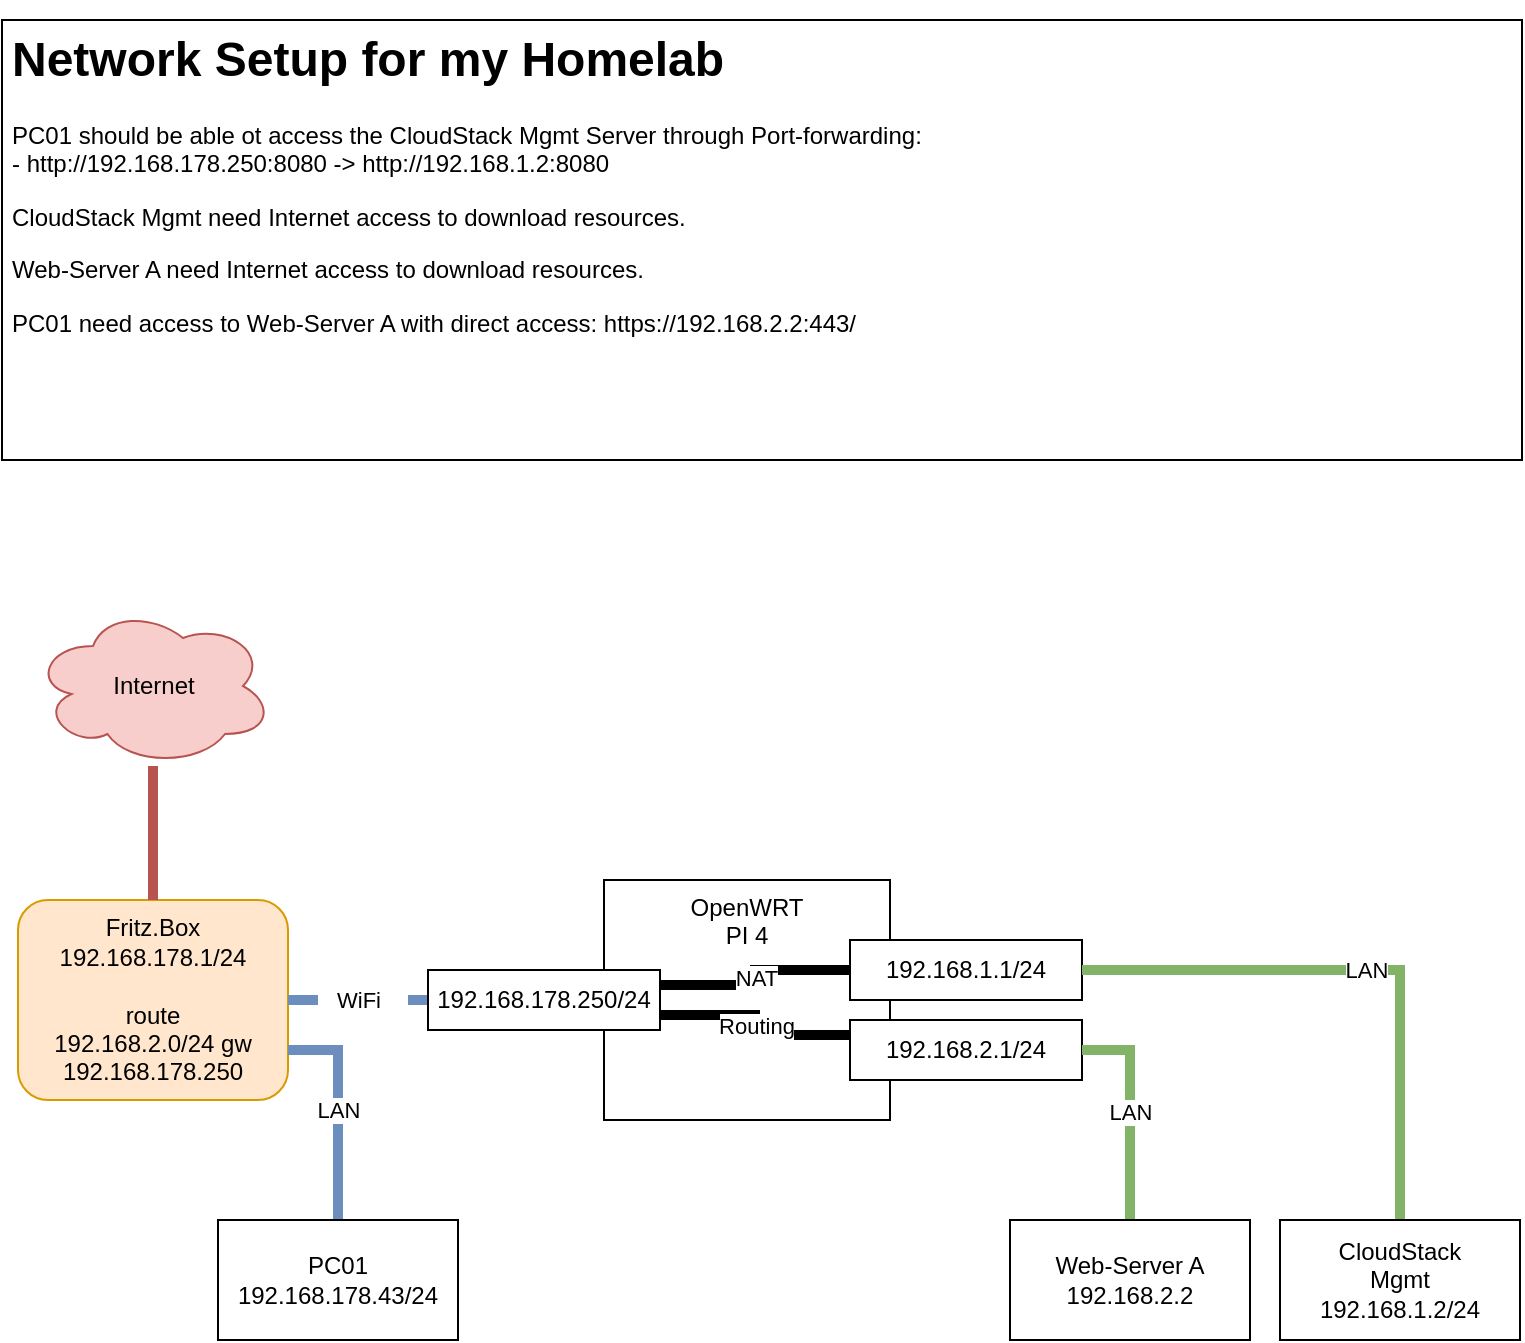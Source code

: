 <mxfile version="20.2.5" type="github">
  <diagram id="jKLpedxOHFE1lHcojtC0" name="Seite-1">
    <mxGraphModel dx="1422" dy="752" grid="1" gridSize="10" guides="1" tooltips="1" connect="1" arrows="1" fold="1" page="1" pageScale="1" pageWidth="827" pageHeight="1169" math="0" shadow="0">
      <root>
        <mxCell id="0" />
        <mxCell id="1" parent="0" />
        <mxCell id="jD4Smft2H9kW2Vvw2FEG-1" value="&lt;div&gt;Fritz.Box&lt;/div&gt;&lt;div&gt;192.168.178.1/24&lt;/div&gt;&lt;div&gt;&lt;br&gt;&lt;/div&gt;&lt;div&gt;route&lt;/div&gt;&lt;div&gt;192.168.2.0/24 gw 192.168.178.250&lt;br&gt;&lt;/div&gt;" style="rounded=1;whiteSpace=wrap;html=1;fillColor=#ffe6cc;strokeColor=#d79b00;" vertex="1" parent="1">
          <mxGeometry x="48" y="450" width="135" height="100" as="geometry" />
        </mxCell>
        <mxCell id="jD4Smft2H9kW2Vvw2FEG-3" style="edgeStyle=orthogonalEdgeStyle;rounded=0;orthogonalLoop=1;jettySize=auto;html=1;entryX=0.5;entryY=0;entryDx=0;entryDy=0;endArrow=none;endFill=0;strokeWidth=5;fillColor=#f8cecc;strokeColor=#b85450;" edge="1" parent="1" source="jD4Smft2H9kW2Vvw2FEG-2" target="jD4Smft2H9kW2Vvw2FEG-1">
          <mxGeometry relative="1" as="geometry" />
        </mxCell>
        <mxCell id="jD4Smft2H9kW2Vvw2FEG-2" value="Internet" style="ellipse;shape=cloud;whiteSpace=wrap;html=1;fillColor=#f8cecc;strokeColor=#b85450;" vertex="1" parent="1">
          <mxGeometry x="55.5" y="303" width="120" height="80" as="geometry" />
        </mxCell>
        <mxCell id="jD4Smft2H9kW2Vvw2FEG-4" value="&lt;div&gt;OpenWRT&lt;/div&gt;&lt;div&gt;PI 4&lt;/div&gt;" style="rounded=0;whiteSpace=wrap;html=1;verticalAlign=top;" vertex="1" parent="1">
          <mxGeometry x="341" y="440" width="143" height="120" as="geometry" />
        </mxCell>
        <mxCell id="jD4Smft2H9kW2Vvw2FEG-8" value="WiFi" style="endArrow=none;dashed=1;html=1;rounded=0;strokeWidth=5;entryX=0;entryY=0.5;entryDx=0;entryDy=0;exitX=1;exitY=0.5;exitDx=0;exitDy=0;fillColor=#dae8fc;strokeColor=#6c8ebf;" edge="1" parent="1" source="jD4Smft2H9kW2Vvw2FEG-1" target="jD4Smft2H9kW2Vvw2FEG-7">
          <mxGeometry width="50" height="50" relative="1" as="geometry">
            <mxPoint x="228" y="500" as="sourcePoint" />
            <mxPoint x="476" y="500" as="targetPoint" />
          </mxGeometry>
        </mxCell>
        <mxCell id="jD4Smft2H9kW2Vvw2FEG-14" value="NAT" style="edgeStyle=orthogonalEdgeStyle;rounded=0;orthogonalLoop=1;jettySize=auto;html=1;exitX=1;exitY=0.25;exitDx=0;exitDy=0;entryX=0;entryY=0.5;entryDx=0;entryDy=0;endArrow=none;endFill=0;strokeWidth=5;" edge="1" parent="1" source="jD4Smft2H9kW2Vvw2FEG-7" target="jD4Smft2H9kW2Vvw2FEG-9">
          <mxGeometry relative="1" as="geometry" />
        </mxCell>
        <mxCell id="jD4Smft2H9kW2Vvw2FEG-15" value="Routing" style="edgeStyle=orthogonalEdgeStyle;rounded=0;orthogonalLoop=1;jettySize=auto;html=1;exitX=1;exitY=0.75;exitDx=0;exitDy=0;entryX=0;entryY=0.25;entryDx=0;entryDy=0;endArrow=none;endFill=0;strokeWidth=5;" edge="1" parent="1" source="jD4Smft2H9kW2Vvw2FEG-7" target="jD4Smft2H9kW2Vvw2FEG-11">
          <mxGeometry relative="1" as="geometry" />
        </mxCell>
        <mxCell id="jD4Smft2H9kW2Vvw2FEG-7" value="192.168.178.250/24" style="text;html=1;align=center;verticalAlign=middle;whiteSpace=wrap;rounded=0;fillColor=default;strokeColor=default;" vertex="1" parent="1">
          <mxGeometry x="253" y="485" width="116" height="30" as="geometry" />
        </mxCell>
        <mxCell id="jD4Smft2H9kW2Vvw2FEG-9" value="192.168.1.1/24" style="text;html=1;align=center;verticalAlign=middle;whiteSpace=wrap;rounded=0;fillColor=default;strokeColor=default;" vertex="1" parent="1">
          <mxGeometry x="464" y="470" width="116" height="30" as="geometry" />
        </mxCell>
        <mxCell id="jD4Smft2H9kW2Vvw2FEG-11" value="192.168.2.1/24" style="text;html=1;align=center;verticalAlign=middle;whiteSpace=wrap;rounded=0;fillColor=default;strokeColor=default;" vertex="1" parent="1">
          <mxGeometry x="464" y="510" width="116" height="30" as="geometry" />
        </mxCell>
        <mxCell id="jD4Smft2H9kW2Vvw2FEG-17" value="LAN" style="edgeStyle=orthogonalEdgeStyle;rounded=0;orthogonalLoop=1;jettySize=auto;html=1;entryX=1;entryY=0.75;entryDx=0;entryDy=0;endArrow=none;endFill=0;strokeWidth=5;fillColor=#dae8fc;strokeColor=#6c8ebf;" edge="1" parent="1" source="jD4Smft2H9kW2Vvw2FEG-16" target="jD4Smft2H9kW2Vvw2FEG-1">
          <mxGeometry relative="1" as="geometry" />
        </mxCell>
        <mxCell id="jD4Smft2H9kW2Vvw2FEG-16" value="&lt;div&gt;PC01&lt;/div&gt;&lt;div&gt;192.168.178.43/24&lt;br&gt;&lt;/div&gt;" style="rounded=0;whiteSpace=wrap;html=1;strokeColor=default;fillColor=default;" vertex="1" parent="1">
          <mxGeometry x="148" y="610" width="120" height="60" as="geometry" />
        </mxCell>
        <mxCell id="jD4Smft2H9kW2Vvw2FEG-19" value="LAN" style="edgeStyle=orthogonalEdgeStyle;rounded=0;orthogonalLoop=1;jettySize=auto;html=1;exitX=0.5;exitY=0;exitDx=0;exitDy=0;entryX=1;entryY=0.5;entryDx=0;entryDy=0;endArrow=none;endFill=0;strokeWidth=5;fillColor=#d5e8d4;strokeColor=#82b366;" edge="1" parent="1" source="jD4Smft2H9kW2Vvw2FEG-18" target="jD4Smft2H9kW2Vvw2FEG-11">
          <mxGeometry relative="1" as="geometry" />
        </mxCell>
        <mxCell id="jD4Smft2H9kW2Vvw2FEG-18" value="&lt;div&gt;Web-Server A&lt;/div&gt;&lt;div&gt;192.168.2.2&lt;br&gt;&lt;/div&gt;" style="rounded=0;whiteSpace=wrap;html=1;strokeColor=default;fillColor=default;" vertex="1" parent="1">
          <mxGeometry x="544" y="610" width="120" height="60" as="geometry" />
        </mxCell>
        <mxCell id="jD4Smft2H9kW2Vvw2FEG-21" value="LAN" style="edgeStyle=orthogonalEdgeStyle;rounded=0;orthogonalLoop=1;jettySize=auto;html=1;entryX=1;entryY=0.5;entryDx=0;entryDy=0;endArrow=none;endFill=0;strokeWidth=5;exitX=0.5;exitY=0;exitDx=0;exitDy=0;fillColor=#d5e8d4;strokeColor=#82b366;" edge="1" parent="1" source="jD4Smft2H9kW2Vvw2FEG-20" target="jD4Smft2H9kW2Vvw2FEG-9">
          <mxGeometry relative="1" as="geometry" />
        </mxCell>
        <mxCell id="jD4Smft2H9kW2Vvw2FEG-20" value="&lt;div&gt;CloudStack&lt;/div&gt;&lt;div&gt;Mgmt&lt;/div&gt;&lt;div&gt;192.168.1.2/24&lt;br&gt;&lt;/div&gt;" style="rounded=0;whiteSpace=wrap;html=1;strokeColor=default;fillColor=default;" vertex="1" parent="1">
          <mxGeometry x="679" y="610" width="120" height="60" as="geometry" />
        </mxCell>
        <mxCell id="jD4Smft2H9kW2Vvw2FEG-22" value="&lt;h1&gt;Network Setup for my Homelab&lt;br&gt;&lt;/h1&gt;&lt;p&gt;PC01 should be able ot access the CloudStack Mgmt Server through Port-forwarding:&lt;br&gt;- http://192.168.178.250:8080 -&amp;gt; http://192.168.1.2:8080&lt;/p&gt;&lt;p&gt;CloudStack Mgmt need Internet access to download resources.&lt;/p&gt;&lt;p&gt;Web-Server A need Internet access to download resources.&lt;/p&gt;&lt;p&gt;PC01 need access to Web-Server A with direct access: https://192.168.2.2:443/&lt;br&gt;&lt;/p&gt;&lt;p&gt;&lt;br&gt;&lt;/p&gt;" style="text;html=1;spacing=5;spacingTop=-20;whiteSpace=wrap;overflow=hidden;rounded=0;fillColor=default;strokeColor=default;" vertex="1" parent="1">
          <mxGeometry x="40" y="10" width="760" height="220" as="geometry" />
        </mxCell>
      </root>
    </mxGraphModel>
  </diagram>
</mxfile>
